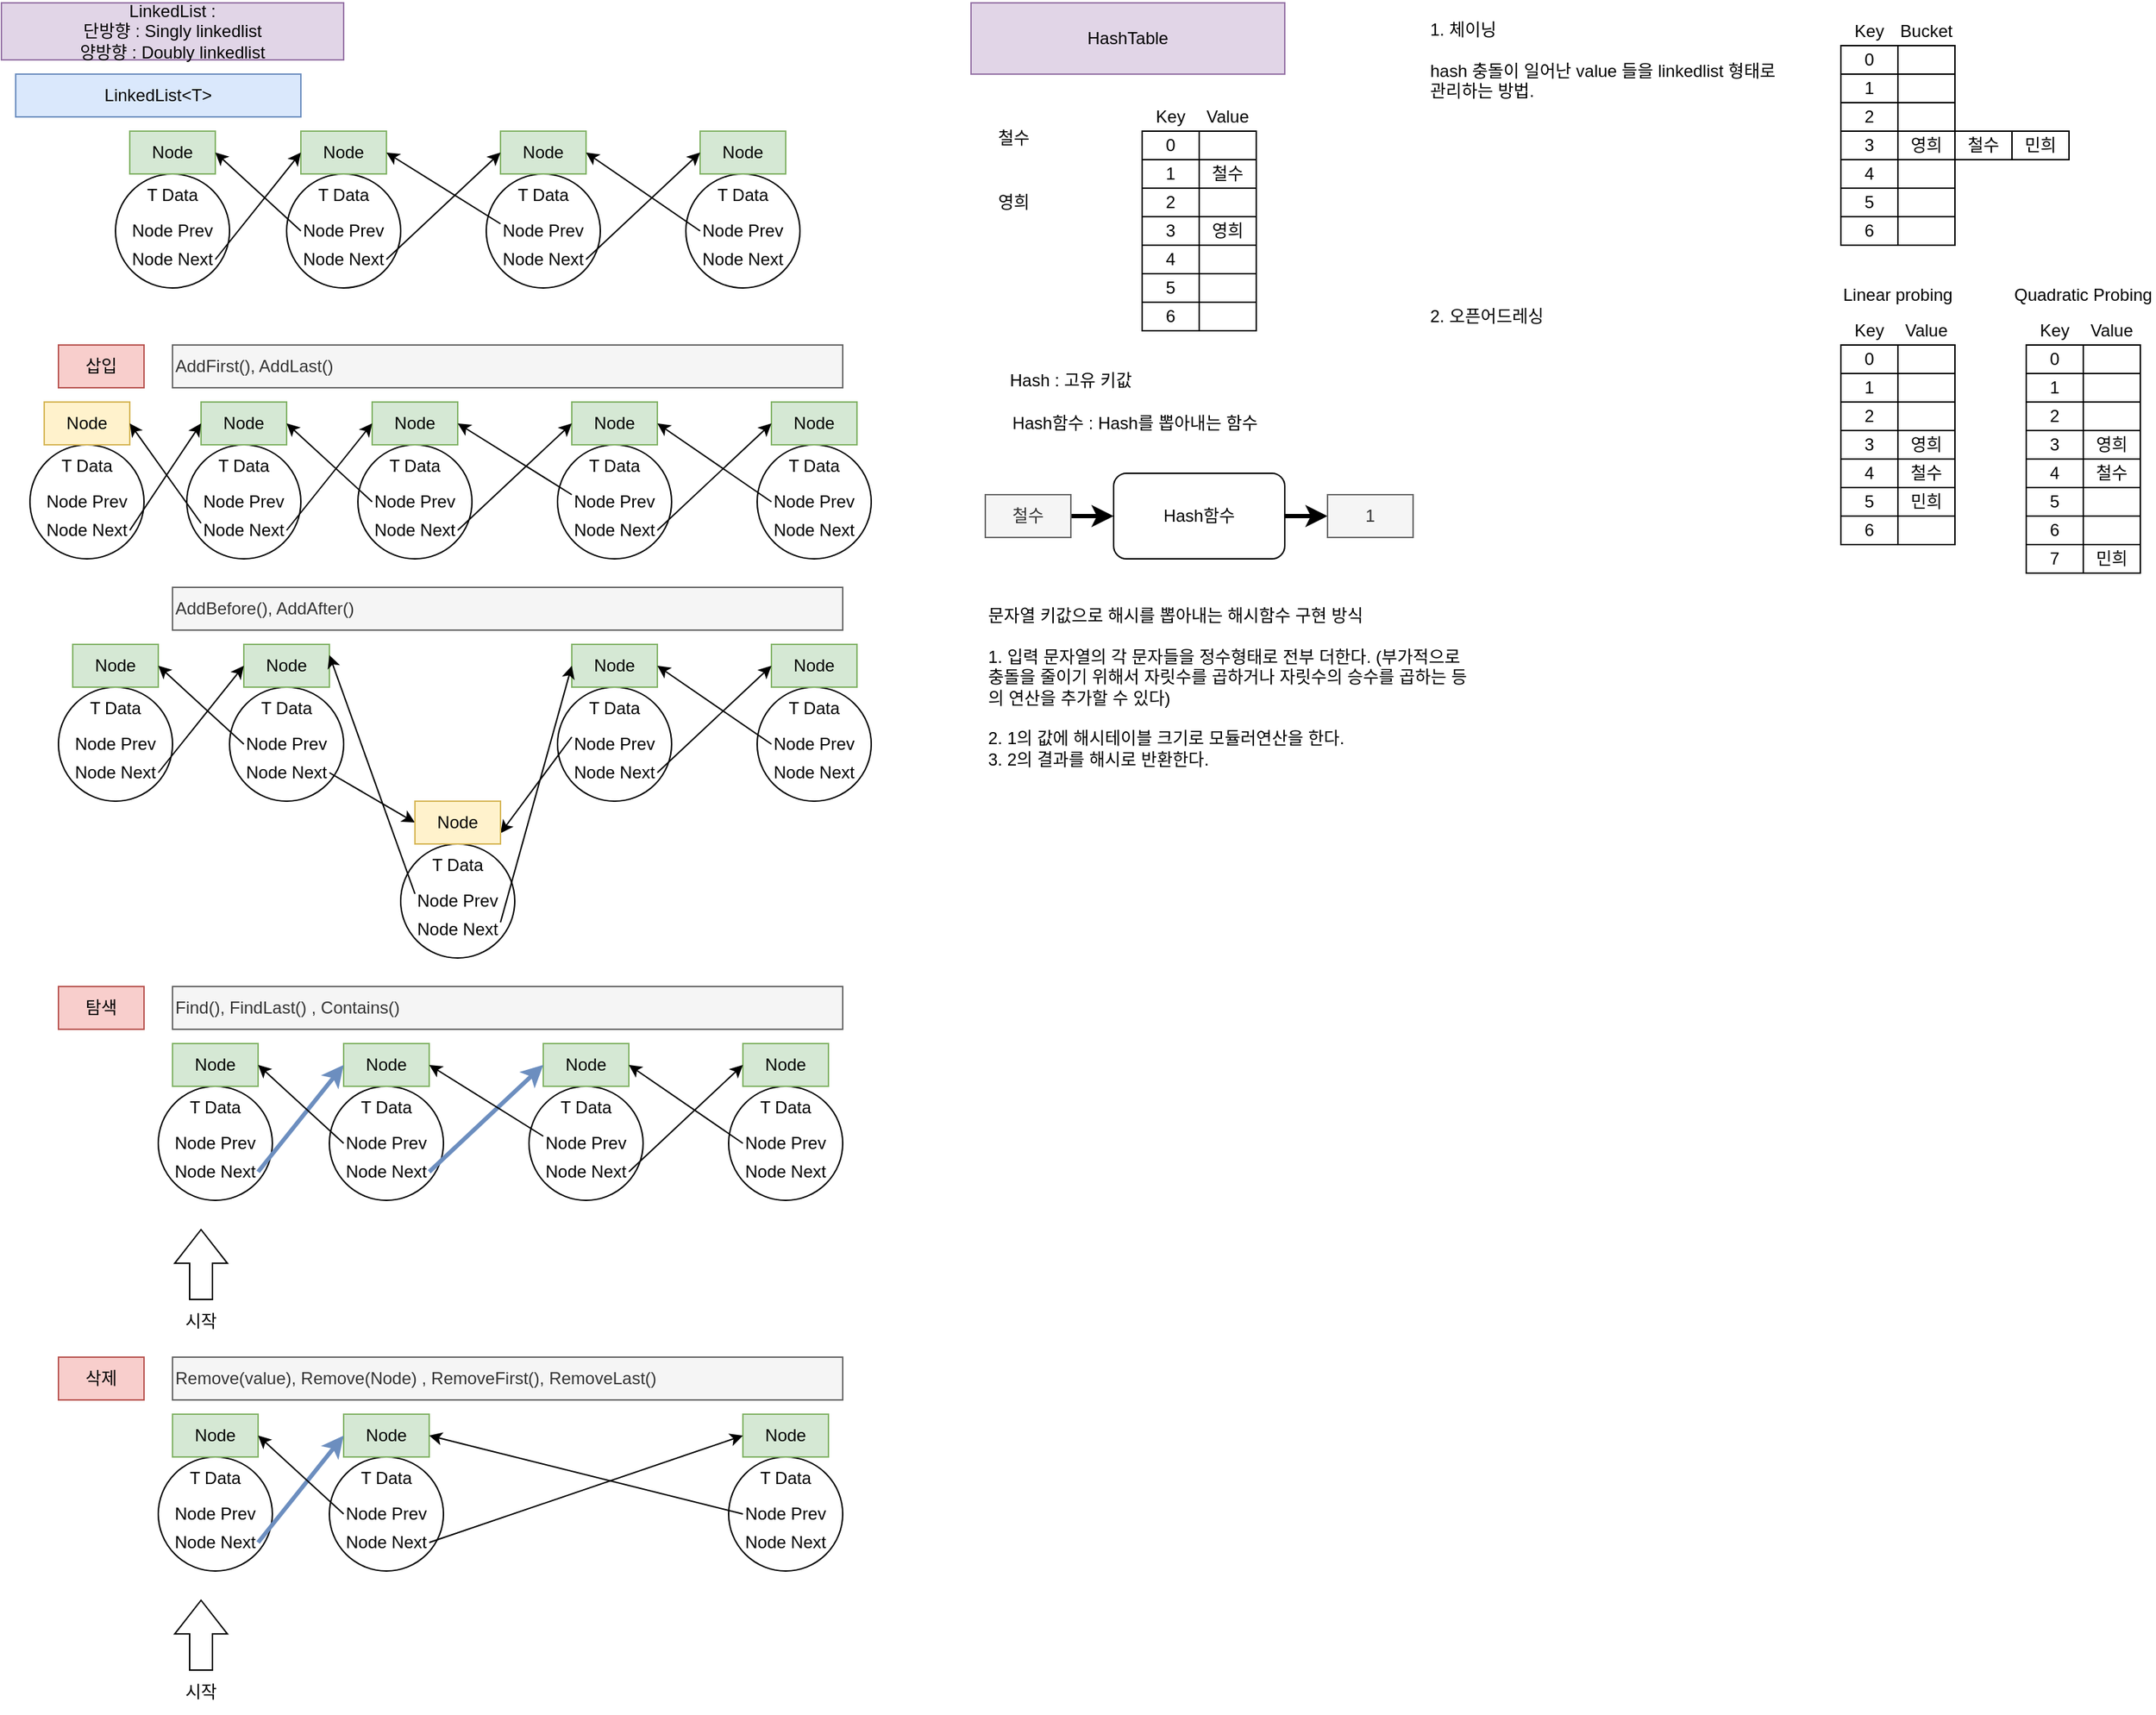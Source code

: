 <mxfile version="20.0.3" type="device"><diagram id="zntop-nQhvP3UYpH4ih_" name="Page-1"><mxGraphModel dx="539" dy="323" grid="1" gridSize="10" guides="1" tooltips="1" connect="1" arrows="1" fold="1" page="1" pageScale="1" pageWidth="827" pageHeight="1169" math="0" shadow="0"><root><mxCell id="0"/><mxCell id="1" parent="0"/><mxCell id="7mrWKgdWgR3zbAiogY-c-1" value="LinkedList&amp;lt;T&amp;gt;" style="text;html=1;strokeColor=#6c8ebf;fillColor=#dae8fc;align=center;verticalAlign=middle;whiteSpace=wrap;rounded=0;" vertex="1" parent="1"><mxGeometry x="10" y="60" width="200" height="30" as="geometry"/></mxCell><mxCell id="7mrWKgdWgR3zbAiogY-c-3" value="" style="ellipse;whiteSpace=wrap;html=1;aspect=fixed;" vertex="1" parent="1"><mxGeometry x="80" y="130" width="80" height="80" as="geometry"/></mxCell><mxCell id="7mrWKgdWgR3zbAiogY-c-4" value="Node" style="text;html=1;strokeColor=#82b366;fillColor=#d5e8d4;align=center;verticalAlign=middle;whiteSpace=wrap;rounded=0;" vertex="1" parent="1"><mxGeometry x="90" y="100" width="60" height="30" as="geometry"/></mxCell><mxCell id="7mrWKgdWgR3zbAiogY-c-5" value="T Data" style="text;html=1;strokeColor=none;fillColor=none;align=center;verticalAlign=middle;whiteSpace=wrap;rounded=0;" vertex="1" parent="1"><mxGeometry x="90" y="130" width="60" height="30" as="geometry"/></mxCell><mxCell id="7mrWKgdWgR3zbAiogY-c-6" value="Node Prev" style="text;html=1;strokeColor=none;fillColor=none;align=center;verticalAlign=middle;whiteSpace=wrap;rounded=0;" vertex="1" parent="1"><mxGeometry x="90" y="160" width="60" height="20" as="geometry"/></mxCell><mxCell id="7mrWKgdWgR3zbAiogY-c-8" value="Node Next" style="text;html=1;strokeColor=none;fillColor=none;align=center;verticalAlign=middle;whiteSpace=wrap;rounded=0;" vertex="1" parent="1"><mxGeometry x="90" y="180" width="60" height="20" as="geometry"/></mxCell><mxCell id="7mrWKgdWgR3zbAiogY-c-25" value="LinkedList :&lt;br&gt;단방향 : Singly linkedlist&lt;br&gt;양방향 : Doubly linkedlist" style="text;html=1;strokeColor=#9673a6;fillColor=#e1d5e7;align=center;verticalAlign=middle;whiteSpace=wrap;rounded=0;" vertex="1" parent="1"><mxGeometry y="10" width="240" height="40" as="geometry"/></mxCell><mxCell id="7mrWKgdWgR3zbAiogY-c-27" value="" style="ellipse;whiteSpace=wrap;html=1;aspect=fixed;" vertex="1" parent="1"><mxGeometry x="200" y="130" width="80" height="80" as="geometry"/></mxCell><mxCell id="7mrWKgdWgR3zbAiogY-c-28" value="Node" style="text;html=1;strokeColor=#82b366;fillColor=#d5e8d4;align=center;verticalAlign=middle;whiteSpace=wrap;rounded=0;" vertex="1" parent="1"><mxGeometry x="210" y="100" width="60" height="30" as="geometry"/></mxCell><mxCell id="7mrWKgdWgR3zbAiogY-c-29" value="T Data" style="text;html=1;strokeColor=none;fillColor=none;align=center;verticalAlign=middle;whiteSpace=wrap;rounded=0;" vertex="1" parent="1"><mxGeometry x="210" y="130" width="60" height="30" as="geometry"/></mxCell><mxCell id="7mrWKgdWgR3zbAiogY-c-30" value="Node Prev" style="text;html=1;strokeColor=none;fillColor=none;align=center;verticalAlign=middle;whiteSpace=wrap;rounded=0;" vertex="1" parent="1"><mxGeometry x="210" y="160" width="60" height="20" as="geometry"/></mxCell><mxCell id="7mrWKgdWgR3zbAiogY-c-31" value="Node Next" style="text;html=1;strokeColor=none;fillColor=none;align=center;verticalAlign=middle;whiteSpace=wrap;rounded=0;" vertex="1" parent="1"><mxGeometry x="210" y="180" width="60" height="20" as="geometry"/></mxCell><mxCell id="7mrWKgdWgR3zbAiogY-c-32" value="" style="ellipse;whiteSpace=wrap;html=1;aspect=fixed;" vertex="1" parent="1"><mxGeometry x="340" y="130" width="80" height="80" as="geometry"/></mxCell><mxCell id="7mrWKgdWgR3zbAiogY-c-33" value="Node" style="text;html=1;strokeColor=#82b366;fillColor=#d5e8d4;align=center;verticalAlign=middle;whiteSpace=wrap;rounded=0;" vertex="1" parent="1"><mxGeometry x="350" y="100" width="60" height="30" as="geometry"/></mxCell><mxCell id="7mrWKgdWgR3zbAiogY-c-34" value="T Data" style="text;html=1;strokeColor=none;fillColor=none;align=center;verticalAlign=middle;whiteSpace=wrap;rounded=0;" vertex="1" parent="1"><mxGeometry x="350" y="130" width="60" height="30" as="geometry"/></mxCell><mxCell id="7mrWKgdWgR3zbAiogY-c-35" value="Node Prev" style="text;html=1;strokeColor=none;fillColor=none;align=center;verticalAlign=middle;whiteSpace=wrap;rounded=0;" vertex="1" parent="1"><mxGeometry x="350" y="160" width="60" height="20" as="geometry"/></mxCell><mxCell id="7mrWKgdWgR3zbAiogY-c-36" value="Node Next" style="text;html=1;strokeColor=none;fillColor=none;align=center;verticalAlign=middle;whiteSpace=wrap;rounded=0;" vertex="1" parent="1"><mxGeometry x="350" y="180" width="60" height="20" as="geometry"/></mxCell><mxCell id="7mrWKgdWgR3zbAiogY-c-37" value="" style="ellipse;whiteSpace=wrap;html=1;aspect=fixed;" vertex="1" parent="1"><mxGeometry x="480" y="130" width="80" height="80" as="geometry"/></mxCell><mxCell id="7mrWKgdWgR3zbAiogY-c-38" value="Node" style="text;html=1;strokeColor=#82b366;fillColor=#d5e8d4;align=center;verticalAlign=middle;whiteSpace=wrap;rounded=0;" vertex="1" parent="1"><mxGeometry x="490" y="100" width="60" height="30" as="geometry"/></mxCell><mxCell id="7mrWKgdWgR3zbAiogY-c-39" value="T Data" style="text;html=1;strokeColor=none;fillColor=none;align=center;verticalAlign=middle;whiteSpace=wrap;rounded=0;" vertex="1" parent="1"><mxGeometry x="490" y="130" width="60" height="30" as="geometry"/></mxCell><mxCell id="7mrWKgdWgR3zbAiogY-c-40" value="Node Prev" style="text;html=1;strokeColor=none;fillColor=none;align=center;verticalAlign=middle;whiteSpace=wrap;rounded=0;" vertex="1" parent="1"><mxGeometry x="490" y="160" width="60" height="20" as="geometry"/></mxCell><mxCell id="7mrWKgdWgR3zbAiogY-c-41" value="Node Next" style="text;html=1;strokeColor=none;fillColor=none;align=center;verticalAlign=middle;whiteSpace=wrap;rounded=0;" vertex="1" parent="1"><mxGeometry x="490" y="180" width="60" height="20" as="geometry"/></mxCell><mxCell id="7mrWKgdWgR3zbAiogY-c-42" value="" style="endArrow=classic;html=1;rounded=0;entryX=0;entryY=0.5;entryDx=0;entryDy=0;exitX=1;exitY=0.5;exitDx=0;exitDy=0;" edge="1" parent="1" source="7mrWKgdWgR3zbAiogY-c-8" target="7mrWKgdWgR3zbAiogY-c-28"><mxGeometry width="50" height="50" relative="1" as="geometry"><mxPoint x="310" y="250" as="sourcePoint"/><mxPoint x="360" y="200" as="targetPoint"/></mxGeometry></mxCell><mxCell id="7mrWKgdWgR3zbAiogY-c-43" value="" style="endArrow=classic;html=1;rounded=0;entryX=0;entryY=0.5;entryDx=0;entryDy=0;exitX=1;exitY=0.5;exitDx=0;exitDy=0;" edge="1" parent="1" source="7mrWKgdWgR3zbAiogY-c-31" target="7mrWKgdWgR3zbAiogY-c-33"><mxGeometry width="50" height="50" relative="1" as="geometry"><mxPoint x="160" y="200" as="sourcePoint"/><mxPoint x="220" y="125" as="targetPoint"/></mxGeometry></mxCell><mxCell id="7mrWKgdWgR3zbAiogY-c-44" value="" style="endArrow=classic;html=1;rounded=0;entryX=0;entryY=0.5;entryDx=0;entryDy=0;exitX=1;exitY=0.5;exitDx=0;exitDy=0;" edge="1" parent="1" source="7mrWKgdWgR3zbAiogY-c-36" target="7mrWKgdWgR3zbAiogY-c-38"><mxGeometry width="50" height="50" relative="1" as="geometry"><mxPoint x="280" y="200" as="sourcePoint"/><mxPoint x="360" y="125" as="targetPoint"/></mxGeometry></mxCell><mxCell id="7mrWKgdWgR3zbAiogY-c-45" value="" style="endArrow=classic;html=1;rounded=0;entryX=1;entryY=0.5;entryDx=0;entryDy=0;exitX=0;exitY=0.5;exitDx=0;exitDy=0;" edge="1" parent="1" source="7mrWKgdWgR3zbAiogY-c-40" target="7mrWKgdWgR3zbAiogY-c-33"><mxGeometry width="50" height="50" relative="1" as="geometry"><mxPoint x="420" y="200" as="sourcePoint"/><mxPoint x="500" y="125" as="targetPoint"/></mxGeometry></mxCell><mxCell id="7mrWKgdWgR3zbAiogY-c-46" value="" style="endArrow=classic;html=1;rounded=0;entryX=1;entryY=0.5;entryDx=0;entryDy=0;exitX=0;exitY=0.25;exitDx=0;exitDy=0;" edge="1" parent="1" source="7mrWKgdWgR3zbAiogY-c-35" target="7mrWKgdWgR3zbAiogY-c-28"><mxGeometry width="50" height="50" relative="1" as="geometry"><mxPoint x="500" y="180" as="sourcePoint"/><mxPoint x="420" y="125" as="targetPoint"/></mxGeometry></mxCell><mxCell id="7mrWKgdWgR3zbAiogY-c-47" value="" style="endArrow=classic;html=1;rounded=0;entryX=1;entryY=0.5;entryDx=0;entryDy=0;exitX=0;exitY=0.5;exitDx=0;exitDy=0;" edge="1" parent="1" source="7mrWKgdWgR3zbAiogY-c-30" target="7mrWKgdWgR3zbAiogY-c-4"><mxGeometry width="50" height="50" relative="1" as="geometry"><mxPoint x="360" y="175" as="sourcePoint"/><mxPoint x="280" y="125" as="targetPoint"/></mxGeometry></mxCell><mxCell id="7mrWKgdWgR3zbAiogY-c-64" value="" style="ellipse;whiteSpace=wrap;html=1;aspect=fixed;" vertex="1" parent="1"><mxGeometry x="130" y="320" width="80" height="80" as="geometry"/></mxCell><mxCell id="7mrWKgdWgR3zbAiogY-c-65" value="Node" style="text;html=1;strokeColor=#82b366;fillColor=#d5e8d4;align=center;verticalAlign=middle;whiteSpace=wrap;rounded=0;" vertex="1" parent="1"><mxGeometry x="140" y="290" width="60" height="30" as="geometry"/></mxCell><mxCell id="7mrWKgdWgR3zbAiogY-c-66" value="T Data" style="text;html=1;strokeColor=none;fillColor=none;align=center;verticalAlign=middle;whiteSpace=wrap;rounded=0;" vertex="1" parent="1"><mxGeometry x="140" y="320" width="60" height="30" as="geometry"/></mxCell><mxCell id="7mrWKgdWgR3zbAiogY-c-67" value="Node Prev" style="text;html=1;strokeColor=none;fillColor=none;align=center;verticalAlign=middle;whiteSpace=wrap;rounded=0;" vertex="1" parent="1"><mxGeometry x="140" y="350" width="60" height="20" as="geometry"/></mxCell><mxCell id="7mrWKgdWgR3zbAiogY-c-68" value="Node Next" style="text;html=1;strokeColor=none;fillColor=none;align=center;verticalAlign=middle;whiteSpace=wrap;rounded=0;" vertex="1" parent="1"><mxGeometry x="140" y="370" width="60" height="20" as="geometry"/></mxCell><mxCell id="7mrWKgdWgR3zbAiogY-c-69" value="" style="ellipse;whiteSpace=wrap;html=1;aspect=fixed;" vertex="1" parent="1"><mxGeometry x="250" y="320" width="80" height="80" as="geometry"/></mxCell><mxCell id="7mrWKgdWgR3zbAiogY-c-70" value="Node" style="text;html=1;strokeColor=#82b366;fillColor=#d5e8d4;align=center;verticalAlign=middle;whiteSpace=wrap;rounded=0;" vertex="1" parent="1"><mxGeometry x="260" y="290" width="60" height="30" as="geometry"/></mxCell><mxCell id="7mrWKgdWgR3zbAiogY-c-71" value="T Data" style="text;html=1;strokeColor=none;fillColor=none;align=center;verticalAlign=middle;whiteSpace=wrap;rounded=0;" vertex="1" parent="1"><mxGeometry x="260" y="320" width="60" height="30" as="geometry"/></mxCell><mxCell id="7mrWKgdWgR3zbAiogY-c-72" value="Node Prev" style="text;html=1;strokeColor=none;fillColor=none;align=center;verticalAlign=middle;whiteSpace=wrap;rounded=0;" vertex="1" parent="1"><mxGeometry x="260" y="350" width="60" height="20" as="geometry"/></mxCell><mxCell id="7mrWKgdWgR3zbAiogY-c-73" value="Node Next" style="text;html=1;strokeColor=none;fillColor=none;align=center;verticalAlign=middle;whiteSpace=wrap;rounded=0;" vertex="1" parent="1"><mxGeometry x="260" y="370" width="60" height="20" as="geometry"/></mxCell><mxCell id="7mrWKgdWgR3zbAiogY-c-74" value="" style="ellipse;whiteSpace=wrap;html=1;aspect=fixed;" vertex="1" parent="1"><mxGeometry x="390" y="320" width="80" height="80" as="geometry"/></mxCell><mxCell id="7mrWKgdWgR3zbAiogY-c-75" value="Node" style="text;html=1;strokeColor=#82b366;fillColor=#d5e8d4;align=center;verticalAlign=middle;whiteSpace=wrap;rounded=0;" vertex="1" parent="1"><mxGeometry x="400" y="290" width="60" height="30" as="geometry"/></mxCell><mxCell id="7mrWKgdWgR3zbAiogY-c-76" value="T Data" style="text;html=1;strokeColor=none;fillColor=none;align=center;verticalAlign=middle;whiteSpace=wrap;rounded=0;" vertex="1" parent="1"><mxGeometry x="400" y="320" width="60" height="30" as="geometry"/></mxCell><mxCell id="7mrWKgdWgR3zbAiogY-c-77" value="Node Prev" style="text;html=1;strokeColor=none;fillColor=none;align=center;verticalAlign=middle;whiteSpace=wrap;rounded=0;" vertex="1" parent="1"><mxGeometry x="400" y="350" width="60" height="20" as="geometry"/></mxCell><mxCell id="7mrWKgdWgR3zbAiogY-c-78" value="Node Next" style="text;html=1;strokeColor=none;fillColor=none;align=center;verticalAlign=middle;whiteSpace=wrap;rounded=0;" vertex="1" parent="1"><mxGeometry x="400" y="370" width="60" height="20" as="geometry"/></mxCell><mxCell id="7mrWKgdWgR3zbAiogY-c-79" value="" style="ellipse;whiteSpace=wrap;html=1;aspect=fixed;" vertex="1" parent="1"><mxGeometry x="530" y="320" width="80" height="80" as="geometry"/></mxCell><mxCell id="7mrWKgdWgR3zbAiogY-c-80" value="Node" style="text;html=1;strokeColor=#82b366;fillColor=#d5e8d4;align=center;verticalAlign=middle;whiteSpace=wrap;rounded=0;" vertex="1" parent="1"><mxGeometry x="540" y="290" width="60" height="30" as="geometry"/></mxCell><mxCell id="7mrWKgdWgR3zbAiogY-c-81" value="T Data" style="text;html=1;strokeColor=none;fillColor=none;align=center;verticalAlign=middle;whiteSpace=wrap;rounded=0;" vertex="1" parent="1"><mxGeometry x="540" y="320" width="60" height="30" as="geometry"/></mxCell><mxCell id="7mrWKgdWgR3zbAiogY-c-82" value="Node Prev" style="text;html=1;strokeColor=none;fillColor=none;align=center;verticalAlign=middle;whiteSpace=wrap;rounded=0;" vertex="1" parent="1"><mxGeometry x="540" y="350" width="60" height="20" as="geometry"/></mxCell><mxCell id="7mrWKgdWgR3zbAiogY-c-83" value="Node Next" style="text;html=1;strokeColor=none;fillColor=none;align=center;verticalAlign=middle;whiteSpace=wrap;rounded=0;" vertex="1" parent="1"><mxGeometry x="540" y="370" width="60" height="20" as="geometry"/></mxCell><mxCell id="7mrWKgdWgR3zbAiogY-c-84" value="" style="endArrow=classic;html=1;rounded=0;entryX=0;entryY=0.5;entryDx=0;entryDy=0;exitX=1;exitY=0.5;exitDx=0;exitDy=0;" edge="1" source="7mrWKgdWgR3zbAiogY-c-68" target="7mrWKgdWgR3zbAiogY-c-70" parent="1"><mxGeometry width="50" height="50" relative="1" as="geometry"><mxPoint x="360" y="440" as="sourcePoint"/><mxPoint x="410" y="390" as="targetPoint"/></mxGeometry></mxCell><mxCell id="7mrWKgdWgR3zbAiogY-c-85" value="" style="endArrow=classic;html=1;rounded=0;entryX=0;entryY=0.5;entryDx=0;entryDy=0;exitX=1;exitY=0.5;exitDx=0;exitDy=0;" edge="1" source="7mrWKgdWgR3zbAiogY-c-73" target="7mrWKgdWgR3zbAiogY-c-75" parent="1"><mxGeometry width="50" height="50" relative="1" as="geometry"><mxPoint x="210" y="390" as="sourcePoint"/><mxPoint x="270" y="315" as="targetPoint"/></mxGeometry></mxCell><mxCell id="7mrWKgdWgR3zbAiogY-c-86" value="" style="endArrow=classic;html=1;rounded=0;entryX=0;entryY=0.5;entryDx=0;entryDy=0;exitX=1;exitY=0.5;exitDx=0;exitDy=0;" edge="1" source="7mrWKgdWgR3zbAiogY-c-78" target="7mrWKgdWgR3zbAiogY-c-80" parent="1"><mxGeometry width="50" height="50" relative="1" as="geometry"><mxPoint x="330" y="390" as="sourcePoint"/><mxPoint x="410" y="315" as="targetPoint"/></mxGeometry></mxCell><mxCell id="7mrWKgdWgR3zbAiogY-c-87" value="" style="endArrow=classic;html=1;rounded=0;entryX=1;entryY=0.5;entryDx=0;entryDy=0;exitX=0;exitY=0.5;exitDx=0;exitDy=0;" edge="1" source="7mrWKgdWgR3zbAiogY-c-82" target="7mrWKgdWgR3zbAiogY-c-75" parent="1"><mxGeometry width="50" height="50" relative="1" as="geometry"><mxPoint x="470" y="390" as="sourcePoint"/><mxPoint x="550" y="315" as="targetPoint"/></mxGeometry></mxCell><mxCell id="7mrWKgdWgR3zbAiogY-c-88" value="" style="endArrow=classic;html=1;rounded=0;entryX=1;entryY=0.5;entryDx=0;entryDy=0;exitX=0;exitY=0.25;exitDx=0;exitDy=0;" edge="1" source="7mrWKgdWgR3zbAiogY-c-77" target="7mrWKgdWgR3zbAiogY-c-70" parent="1"><mxGeometry width="50" height="50" relative="1" as="geometry"><mxPoint x="550" y="370" as="sourcePoint"/><mxPoint x="470" y="315" as="targetPoint"/></mxGeometry></mxCell><mxCell id="7mrWKgdWgR3zbAiogY-c-89" value="" style="endArrow=classic;html=1;rounded=0;entryX=1;entryY=0.5;entryDx=0;entryDy=0;exitX=0;exitY=0.5;exitDx=0;exitDy=0;" edge="1" source="7mrWKgdWgR3zbAiogY-c-72" target="7mrWKgdWgR3zbAiogY-c-65" parent="1"><mxGeometry width="50" height="50" relative="1" as="geometry"><mxPoint x="410" y="365" as="sourcePoint"/><mxPoint x="330" y="315" as="targetPoint"/></mxGeometry></mxCell><mxCell id="7mrWKgdWgR3zbAiogY-c-90" value="" style="ellipse;whiteSpace=wrap;html=1;aspect=fixed;" vertex="1" parent="1"><mxGeometry x="20" y="320" width="80" height="80" as="geometry"/></mxCell><mxCell id="7mrWKgdWgR3zbAiogY-c-91" value="Node" style="text;html=1;strokeColor=#d6b656;fillColor=#fff2cc;align=center;verticalAlign=middle;whiteSpace=wrap;rounded=0;" vertex="1" parent="1"><mxGeometry x="30" y="290" width="60" height="30" as="geometry"/></mxCell><mxCell id="7mrWKgdWgR3zbAiogY-c-92" value="T Data" style="text;html=1;strokeColor=none;fillColor=none;align=center;verticalAlign=middle;whiteSpace=wrap;rounded=0;" vertex="1" parent="1"><mxGeometry x="30" y="320" width="60" height="30" as="geometry"/></mxCell><mxCell id="7mrWKgdWgR3zbAiogY-c-93" value="Node Prev" style="text;html=1;strokeColor=none;fillColor=none;align=center;verticalAlign=middle;whiteSpace=wrap;rounded=0;" vertex="1" parent="1"><mxGeometry x="30" y="350" width="60" height="20" as="geometry"/></mxCell><mxCell id="7mrWKgdWgR3zbAiogY-c-94" value="Node Next" style="text;html=1;strokeColor=none;fillColor=none;align=center;verticalAlign=middle;whiteSpace=wrap;rounded=0;" vertex="1" parent="1"><mxGeometry x="30" y="370" width="60" height="20" as="geometry"/></mxCell><mxCell id="7mrWKgdWgR3zbAiogY-c-99" value="" style="endArrow=classic;html=1;rounded=0;entryX=0;entryY=0.5;entryDx=0;entryDy=0;exitX=1;exitY=0.5;exitDx=0;exitDy=0;" edge="1" parent="1" source="7mrWKgdWgR3zbAiogY-c-94" target="7mrWKgdWgR3zbAiogY-c-65"><mxGeometry width="50" height="50" relative="1" as="geometry"><mxPoint x="210" y="390" as="sourcePoint"/><mxPoint x="270" y="315" as="targetPoint"/></mxGeometry></mxCell><mxCell id="7mrWKgdWgR3zbAiogY-c-100" value="" style="endArrow=classic;html=1;rounded=0;entryX=1;entryY=0.5;entryDx=0;entryDy=0;exitX=0;exitY=0.25;exitDx=0;exitDy=0;" edge="1" parent="1" source="7mrWKgdWgR3zbAiogY-c-68" target="7mrWKgdWgR3zbAiogY-c-91"><mxGeometry width="50" height="50" relative="1" as="geometry"><mxPoint x="100" y="390" as="sourcePoint"/><mxPoint x="150" y="315" as="targetPoint"/></mxGeometry></mxCell><mxCell id="7mrWKgdWgR3zbAiogY-c-102" value="AddFirst(), AddLast()" style="text;html=1;strokeColor=#666666;fillColor=#f5f5f5;align=left;verticalAlign=middle;whiteSpace=wrap;rounded=0;fontColor=#333333;" vertex="1" parent="1"><mxGeometry x="120" y="250" width="470" height="30" as="geometry"/></mxCell><mxCell id="7mrWKgdWgR3zbAiogY-c-103" value="삽입" style="text;html=1;strokeColor=#b85450;fillColor=#f8cecc;align=center;verticalAlign=middle;whiteSpace=wrap;rounded=0;" vertex="1" parent="1"><mxGeometry x="40" y="250" width="60" height="30" as="geometry"/></mxCell><mxCell id="7mrWKgdWgR3zbAiogY-c-104" value="" style="ellipse;whiteSpace=wrap;html=1;aspect=fixed;" vertex="1" parent="1"><mxGeometry x="40" y="490" width="80" height="80" as="geometry"/></mxCell><mxCell id="7mrWKgdWgR3zbAiogY-c-105" value="Node" style="text;html=1;strokeColor=#82b366;fillColor=#d5e8d4;align=center;verticalAlign=middle;whiteSpace=wrap;rounded=0;" vertex="1" parent="1"><mxGeometry x="50" y="460" width="60" height="30" as="geometry"/></mxCell><mxCell id="7mrWKgdWgR3zbAiogY-c-106" value="T Data" style="text;html=1;strokeColor=none;fillColor=none;align=center;verticalAlign=middle;whiteSpace=wrap;rounded=0;" vertex="1" parent="1"><mxGeometry x="50" y="490" width="60" height="30" as="geometry"/></mxCell><mxCell id="7mrWKgdWgR3zbAiogY-c-107" value="Node Prev" style="text;html=1;strokeColor=none;fillColor=none;align=center;verticalAlign=middle;whiteSpace=wrap;rounded=0;" vertex="1" parent="1"><mxGeometry x="50" y="520" width="60" height="20" as="geometry"/></mxCell><mxCell id="7mrWKgdWgR3zbAiogY-c-108" value="Node Next" style="text;html=1;strokeColor=none;fillColor=none;align=center;verticalAlign=middle;whiteSpace=wrap;rounded=0;" vertex="1" parent="1"><mxGeometry x="50" y="540" width="60" height="20" as="geometry"/></mxCell><mxCell id="7mrWKgdWgR3zbAiogY-c-109" value="" style="ellipse;whiteSpace=wrap;html=1;aspect=fixed;" vertex="1" parent="1"><mxGeometry x="160" y="490" width="80" height="80" as="geometry"/></mxCell><mxCell id="7mrWKgdWgR3zbAiogY-c-110" value="Node" style="text;html=1;strokeColor=#82b366;fillColor=#d5e8d4;align=center;verticalAlign=middle;whiteSpace=wrap;rounded=0;" vertex="1" parent="1"><mxGeometry x="170" y="460" width="60" height="30" as="geometry"/></mxCell><mxCell id="7mrWKgdWgR3zbAiogY-c-111" value="T Data" style="text;html=1;strokeColor=none;fillColor=none;align=center;verticalAlign=middle;whiteSpace=wrap;rounded=0;" vertex="1" parent="1"><mxGeometry x="170" y="490" width="60" height="30" as="geometry"/></mxCell><mxCell id="7mrWKgdWgR3zbAiogY-c-112" value="Node Prev" style="text;html=1;strokeColor=none;fillColor=none;align=center;verticalAlign=middle;whiteSpace=wrap;rounded=0;" vertex="1" parent="1"><mxGeometry x="170" y="520" width="60" height="20" as="geometry"/></mxCell><mxCell id="7mrWKgdWgR3zbAiogY-c-113" value="Node Next" style="text;html=1;strokeColor=none;fillColor=none;align=center;verticalAlign=middle;whiteSpace=wrap;rounded=0;" vertex="1" parent="1"><mxGeometry x="170" y="540" width="60" height="20" as="geometry"/></mxCell><mxCell id="7mrWKgdWgR3zbAiogY-c-114" value="" style="ellipse;whiteSpace=wrap;html=1;aspect=fixed;" vertex="1" parent="1"><mxGeometry x="390" y="490" width="80" height="80" as="geometry"/></mxCell><mxCell id="7mrWKgdWgR3zbAiogY-c-115" value="Node" style="text;html=1;strokeColor=#82b366;fillColor=#d5e8d4;align=center;verticalAlign=middle;whiteSpace=wrap;rounded=0;" vertex="1" parent="1"><mxGeometry x="400" y="460" width="60" height="30" as="geometry"/></mxCell><mxCell id="7mrWKgdWgR3zbAiogY-c-116" value="T Data" style="text;html=1;strokeColor=none;fillColor=none;align=center;verticalAlign=middle;whiteSpace=wrap;rounded=0;" vertex="1" parent="1"><mxGeometry x="400" y="490" width="60" height="30" as="geometry"/></mxCell><mxCell id="7mrWKgdWgR3zbAiogY-c-117" value="Node Prev" style="text;html=1;strokeColor=none;fillColor=none;align=center;verticalAlign=middle;whiteSpace=wrap;rounded=0;" vertex="1" parent="1"><mxGeometry x="400" y="520" width="60" height="20" as="geometry"/></mxCell><mxCell id="7mrWKgdWgR3zbAiogY-c-118" value="Node Next" style="text;html=1;strokeColor=none;fillColor=none;align=center;verticalAlign=middle;whiteSpace=wrap;rounded=0;" vertex="1" parent="1"><mxGeometry x="400" y="540" width="60" height="20" as="geometry"/></mxCell><mxCell id="7mrWKgdWgR3zbAiogY-c-119" value="" style="ellipse;whiteSpace=wrap;html=1;aspect=fixed;" vertex="1" parent="1"><mxGeometry x="530" y="490" width="80" height="80" as="geometry"/></mxCell><mxCell id="7mrWKgdWgR3zbAiogY-c-120" value="Node" style="text;html=1;strokeColor=#82b366;fillColor=#d5e8d4;align=center;verticalAlign=middle;whiteSpace=wrap;rounded=0;" vertex="1" parent="1"><mxGeometry x="540" y="460" width="60" height="30" as="geometry"/></mxCell><mxCell id="7mrWKgdWgR3zbAiogY-c-121" value="T Data" style="text;html=1;strokeColor=none;fillColor=none;align=center;verticalAlign=middle;whiteSpace=wrap;rounded=0;" vertex="1" parent="1"><mxGeometry x="540" y="490" width="60" height="30" as="geometry"/></mxCell><mxCell id="7mrWKgdWgR3zbAiogY-c-122" value="Node Prev" style="text;html=1;strokeColor=none;fillColor=none;align=center;verticalAlign=middle;whiteSpace=wrap;rounded=0;" vertex="1" parent="1"><mxGeometry x="540" y="520" width="60" height="20" as="geometry"/></mxCell><mxCell id="7mrWKgdWgR3zbAiogY-c-123" value="Node Next" style="text;html=1;strokeColor=none;fillColor=none;align=center;verticalAlign=middle;whiteSpace=wrap;rounded=0;" vertex="1" parent="1"><mxGeometry x="540" y="540" width="60" height="20" as="geometry"/></mxCell><mxCell id="7mrWKgdWgR3zbAiogY-c-124" value="" style="endArrow=classic;html=1;rounded=0;entryX=0;entryY=0.5;entryDx=0;entryDy=0;exitX=1;exitY=0.5;exitDx=0;exitDy=0;" edge="1" source="7mrWKgdWgR3zbAiogY-c-108" target="7mrWKgdWgR3zbAiogY-c-110" parent="1"><mxGeometry width="50" height="50" relative="1" as="geometry"><mxPoint x="270" y="610" as="sourcePoint"/><mxPoint x="320" y="560" as="targetPoint"/></mxGeometry></mxCell><mxCell id="7mrWKgdWgR3zbAiogY-c-125" value="" style="endArrow=classic;html=1;rounded=0;entryX=0;entryY=0.5;entryDx=0;entryDy=0;exitX=1;exitY=0.5;exitDx=0;exitDy=0;" edge="1" source="7mrWKgdWgR3zbAiogY-c-113" target="7mrWKgdWgR3zbAiogY-c-131" parent="1"><mxGeometry width="50" height="50" relative="1" as="geometry"><mxPoint x="210" y="560" as="sourcePoint"/><mxPoint x="270" y="485" as="targetPoint"/></mxGeometry></mxCell><mxCell id="7mrWKgdWgR3zbAiogY-c-126" value="" style="endArrow=classic;html=1;rounded=0;entryX=0;entryY=0.5;entryDx=0;entryDy=0;exitX=1;exitY=0.5;exitDx=0;exitDy=0;" edge="1" source="7mrWKgdWgR3zbAiogY-c-118" target="7mrWKgdWgR3zbAiogY-c-120" parent="1"><mxGeometry width="50" height="50" relative="1" as="geometry"><mxPoint x="330" y="560" as="sourcePoint"/><mxPoint x="410" y="485" as="targetPoint"/></mxGeometry></mxCell><mxCell id="7mrWKgdWgR3zbAiogY-c-127" value="" style="endArrow=classic;html=1;rounded=0;entryX=1;entryY=0.5;entryDx=0;entryDy=0;exitX=0;exitY=0.5;exitDx=0;exitDy=0;" edge="1" source="7mrWKgdWgR3zbAiogY-c-122" target="7mrWKgdWgR3zbAiogY-c-115" parent="1"><mxGeometry width="50" height="50" relative="1" as="geometry"><mxPoint x="470" y="560" as="sourcePoint"/><mxPoint x="550" y="485" as="targetPoint"/></mxGeometry></mxCell><mxCell id="7mrWKgdWgR3zbAiogY-c-128" value="" style="endArrow=classic;html=1;rounded=0;entryX=1;entryY=0.75;entryDx=0;entryDy=0;exitX=0;exitY=0.25;exitDx=0;exitDy=0;" edge="1" source="7mrWKgdWgR3zbAiogY-c-117" target="7mrWKgdWgR3zbAiogY-c-131" parent="1"><mxGeometry width="50" height="50" relative="1" as="geometry"><mxPoint x="550" y="540" as="sourcePoint"/><mxPoint x="470" y="485" as="targetPoint"/></mxGeometry></mxCell><mxCell id="7mrWKgdWgR3zbAiogY-c-129" value="" style="endArrow=classic;html=1;rounded=0;entryX=1;entryY=0.5;entryDx=0;entryDy=0;exitX=0;exitY=0.5;exitDx=0;exitDy=0;" edge="1" source="7mrWKgdWgR3zbAiogY-c-112" target="7mrWKgdWgR3zbAiogY-c-105" parent="1"><mxGeometry width="50" height="50" relative="1" as="geometry"><mxPoint x="320" y="535" as="sourcePoint"/><mxPoint x="240" y="485" as="targetPoint"/></mxGeometry></mxCell><mxCell id="7mrWKgdWgR3zbAiogY-c-130" value="" style="ellipse;whiteSpace=wrap;html=1;aspect=fixed;" vertex="1" parent="1"><mxGeometry x="280" y="600" width="80" height="80" as="geometry"/></mxCell><mxCell id="7mrWKgdWgR3zbAiogY-c-131" value="Node" style="text;html=1;strokeColor=#d6b656;fillColor=#fff2cc;align=center;verticalAlign=middle;whiteSpace=wrap;rounded=0;" vertex="1" parent="1"><mxGeometry x="290" y="570" width="60" height="30" as="geometry"/></mxCell><mxCell id="7mrWKgdWgR3zbAiogY-c-132" value="T Data" style="text;html=1;strokeColor=none;fillColor=none;align=center;verticalAlign=middle;whiteSpace=wrap;rounded=0;" vertex="1" parent="1"><mxGeometry x="290" y="600" width="60" height="30" as="geometry"/></mxCell><mxCell id="7mrWKgdWgR3zbAiogY-c-133" value="Node Prev" style="text;html=1;strokeColor=none;fillColor=none;align=center;verticalAlign=middle;whiteSpace=wrap;rounded=0;" vertex="1" parent="1"><mxGeometry x="290" y="630" width="60" height="20" as="geometry"/></mxCell><mxCell id="7mrWKgdWgR3zbAiogY-c-134" value="Node Next" style="text;html=1;strokeColor=none;fillColor=none;align=center;verticalAlign=middle;whiteSpace=wrap;rounded=0;" vertex="1" parent="1"><mxGeometry x="290" y="650" width="60" height="20" as="geometry"/></mxCell><mxCell id="7mrWKgdWgR3zbAiogY-c-137" value="AddBefore(), AddAfter()" style="text;html=1;strokeColor=#666666;fillColor=#f5f5f5;align=left;verticalAlign=middle;whiteSpace=wrap;rounded=0;fontColor=#333333;" vertex="1" parent="1"><mxGeometry x="120" y="420" width="470" height="30" as="geometry"/></mxCell><mxCell id="7mrWKgdWgR3zbAiogY-c-138" value="" style="endArrow=classic;html=1;rounded=0;exitX=0;exitY=0.25;exitDx=0;exitDy=0;entryX=1;entryY=0.25;entryDx=0;entryDy=0;" edge="1" parent="1" source="7mrWKgdWgR3zbAiogY-c-133" target="7mrWKgdWgR3zbAiogY-c-110"><mxGeometry width="50" height="50" relative="1" as="geometry"><mxPoint x="290" y="580" as="sourcePoint"/><mxPoint x="340" y="530" as="targetPoint"/></mxGeometry></mxCell><mxCell id="7mrWKgdWgR3zbAiogY-c-139" value="" style="endArrow=classic;html=1;rounded=0;exitX=1;exitY=0.25;exitDx=0;exitDy=0;entryX=0;entryY=0.5;entryDx=0;entryDy=0;" edge="1" parent="1" source="7mrWKgdWgR3zbAiogY-c-134" target="7mrWKgdWgR3zbAiogY-c-115"><mxGeometry width="50" height="50" relative="1" as="geometry"><mxPoint x="290" y="580" as="sourcePoint"/><mxPoint x="340" y="530" as="targetPoint"/></mxGeometry></mxCell><mxCell id="7mrWKgdWgR3zbAiogY-c-140" value="Find(), FindLast() , Contains()" style="text;html=1;strokeColor=#666666;fillColor=#f5f5f5;align=left;verticalAlign=middle;whiteSpace=wrap;rounded=0;fontColor=#333333;" vertex="1" parent="1"><mxGeometry x="120" y="700" width="470" height="30" as="geometry"/></mxCell><mxCell id="7mrWKgdWgR3zbAiogY-c-141" value="탐색" style="text;html=1;strokeColor=#b85450;fillColor=#f8cecc;align=center;verticalAlign=middle;whiteSpace=wrap;rounded=0;" vertex="1" parent="1"><mxGeometry x="40" y="700" width="60" height="30" as="geometry"/></mxCell><mxCell id="7mrWKgdWgR3zbAiogY-c-142" value="" style="ellipse;whiteSpace=wrap;html=1;aspect=fixed;" vertex="1" parent="1"><mxGeometry x="110" y="770" width="80" height="80" as="geometry"/></mxCell><mxCell id="7mrWKgdWgR3zbAiogY-c-143" value="Node" style="text;html=1;strokeColor=#82b366;fillColor=#d5e8d4;align=center;verticalAlign=middle;whiteSpace=wrap;rounded=0;" vertex="1" parent="1"><mxGeometry x="120" y="740" width="60" height="30" as="geometry"/></mxCell><mxCell id="7mrWKgdWgR3zbAiogY-c-144" value="T Data" style="text;html=1;strokeColor=none;fillColor=none;align=center;verticalAlign=middle;whiteSpace=wrap;rounded=0;" vertex="1" parent="1"><mxGeometry x="120" y="770" width="60" height="30" as="geometry"/></mxCell><mxCell id="7mrWKgdWgR3zbAiogY-c-145" value="Node Prev" style="text;html=1;strokeColor=none;fillColor=none;align=center;verticalAlign=middle;whiteSpace=wrap;rounded=0;" vertex="1" parent="1"><mxGeometry x="120" y="800" width="60" height="20" as="geometry"/></mxCell><mxCell id="7mrWKgdWgR3zbAiogY-c-146" value="Node Next" style="text;html=1;strokeColor=none;fillColor=none;align=center;verticalAlign=middle;whiteSpace=wrap;rounded=0;" vertex="1" parent="1"><mxGeometry x="120" y="820" width="60" height="20" as="geometry"/></mxCell><mxCell id="7mrWKgdWgR3zbAiogY-c-147" value="" style="ellipse;whiteSpace=wrap;html=1;aspect=fixed;" vertex="1" parent="1"><mxGeometry x="230" y="770" width="80" height="80" as="geometry"/></mxCell><mxCell id="7mrWKgdWgR3zbAiogY-c-148" value="Node" style="text;html=1;strokeColor=#82b366;fillColor=#d5e8d4;align=center;verticalAlign=middle;whiteSpace=wrap;rounded=0;" vertex="1" parent="1"><mxGeometry x="240" y="740" width="60" height="30" as="geometry"/></mxCell><mxCell id="7mrWKgdWgR3zbAiogY-c-149" value="T Data" style="text;html=1;strokeColor=none;fillColor=none;align=center;verticalAlign=middle;whiteSpace=wrap;rounded=0;" vertex="1" parent="1"><mxGeometry x="240" y="770" width="60" height="30" as="geometry"/></mxCell><mxCell id="7mrWKgdWgR3zbAiogY-c-150" value="Node Prev" style="text;html=1;strokeColor=none;fillColor=none;align=center;verticalAlign=middle;whiteSpace=wrap;rounded=0;" vertex="1" parent="1"><mxGeometry x="240" y="800" width="60" height="20" as="geometry"/></mxCell><mxCell id="7mrWKgdWgR3zbAiogY-c-151" value="Node Next" style="text;html=1;strokeColor=none;fillColor=none;align=center;verticalAlign=middle;whiteSpace=wrap;rounded=0;" vertex="1" parent="1"><mxGeometry x="240" y="820" width="60" height="20" as="geometry"/></mxCell><mxCell id="7mrWKgdWgR3zbAiogY-c-152" value="" style="ellipse;whiteSpace=wrap;html=1;aspect=fixed;" vertex="1" parent="1"><mxGeometry x="370" y="770" width="80" height="80" as="geometry"/></mxCell><mxCell id="7mrWKgdWgR3zbAiogY-c-153" value="Node" style="text;html=1;strokeColor=#82b366;fillColor=#d5e8d4;align=center;verticalAlign=middle;whiteSpace=wrap;rounded=0;" vertex="1" parent="1"><mxGeometry x="380" y="740" width="60" height="30" as="geometry"/></mxCell><mxCell id="7mrWKgdWgR3zbAiogY-c-154" value="T Data" style="text;html=1;strokeColor=none;fillColor=none;align=center;verticalAlign=middle;whiteSpace=wrap;rounded=0;" vertex="1" parent="1"><mxGeometry x="380" y="770" width="60" height="30" as="geometry"/></mxCell><mxCell id="7mrWKgdWgR3zbAiogY-c-155" value="Node Prev" style="text;html=1;strokeColor=none;fillColor=none;align=center;verticalAlign=middle;whiteSpace=wrap;rounded=0;" vertex="1" parent="1"><mxGeometry x="380" y="800" width="60" height="20" as="geometry"/></mxCell><mxCell id="7mrWKgdWgR3zbAiogY-c-156" value="Node Next" style="text;html=1;strokeColor=none;fillColor=none;align=center;verticalAlign=middle;whiteSpace=wrap;rounded=0;" vertex="1" parent="1"><mxGeometry x="380" y="820" width="60" height="20" as="geometry"/></mxCell><mxCell id="7mrWKgdWgR3zbAiogY-c-157" value="" style="ellipse;whiteSpace=wrap;html=1;aspect=fixed;" vertex="1" parent="1"><mxGeometry x="510" y="770" width="80" height="80" as="geometry"/></mxCell><mxCell id="7mrWKgdWgR3zbAiogY-c-158" value="Node" style="text;html=1;strokeColor=#82b366;fillColor=#d5e8d4;align=center;verticalAlign=middle;whiteSpace=wrap;rounded=0;" vertex="1" parent="1"><mxGeometry x="520" y="740" width="60" height="30" as="geometry"/></mxCell><mxCell id="7mrWKgdWgR3zbAiogY-c-159" value="T Data" style="text;html=1;strokeColor=none;fillColor=none;align=center;verticalAlign=middle;whiteSpace=wrap;rounded=0;" vertex="1" parent="1"><mxGeometry x="520" y="770" width="60" height="30" as="geometry"/></mxCell><mxCell id="7mrWKgdWgR3zbAiogY-c-160" value="Node Prev" style="text;html=1;strokeColor=none;fillColor=none;align=center;verticalAlign=middle;whiteSpace=wrap;rounded=0;" vertex="1" parent="1"><mxGeometry x="520" y="800" width="60" height="20" as="geometry"/></mxCell><mxCell id="7mrWKgdWgR3zbAiogY-c-161" value="Node Next" style="text;html=1;strokeColor=none;fillColor=none;align=center;verticalAlign=middle;whiteSpace=wrap;rounded=0;" vertex="1" parent="1"><mxGeometry x="520" y="820" width="60" height="20" as="geometry"/></mxCell><mxCell id="7mrWKgdWgR3zbAiogY-c-162" value="" style="endArrow=classic;html=1;rounded=0;entryX=0;entryY=0.5;entryDx=0;entryDy=0;exitX=1;exitY=0.5;exitDx=0;exitDy=0;fillColor=#dae8fc;strokeColor=#6c8ebf;strokeWidth=3;" edge="1" source="7mrWKgdWgR3zbAiogY-c-146" target="7mrWKgdWgR3zbAiogY-c-148" parent="1"><mxGeometry width="50" height="50" relative="1" as="geometry"><mxPoint x="340" y="890" as="sourcePoint"/><mxPoint x="390" y="840" as="targetPoint"/></mxGeometry></mxCell><mxCell id="7mrWKgdWgR3zbAiogY-c-163" value="" style="endArrow=classic;html=1;rounded=0;entryX=0;entryY=0.5;entryDx=0;entryDy=0;exitX=1;exitY=0.5;exitDx=0;exitDy=0;fillColor=#dae8fc;strokeColor=#6c8ebf;strokeWidth=3;" edge="1" source="7mrWKgdWgR3zbAiogY-c-151" target="7mrWKgdWgR3zbAiogY-c-153" parent="1"><mxGeometry width="50" height="50" relative="1" as="geometry"><mxPoint x="190" y="840" as="sourcePoint"/><mxPoint x="250" y="765" as="targetPoint"/></mxGeometry></mxCell><mxCell id="7mrWKgdWgR3zbAiogY-c-164" value="" style="endArrow=classic;html=1;rounded=0;entryX=0;entryY=0.5;entryDx=0;entryDy=0;exitX=1;exitY=0.5;exitDx=0;exitDy=0;" edge="1" source="7mrWKgdWgR3zbAiogY-c-156" target="7mrWKgdWgR3zbAiogY-c-158" parent="1"><mxGeometry width="50" height="50" relative="1" as="geometry"><mxPoint x="310" y="840" as="sourcePoint"/><mxPoint x="390" y="765" as="targetPoint"/></mxGeometry></mxCell><mxCell id="7mrWKgdWgR3zbAiogY-c-165" value="" style="endArrow=classic;html=1;rounded=0;entryX=1;entryY=0.5;entryDx=0;entryDy=0;exitX=0;exitY=0.5;exitDx=0;exitDy=0;" edge="1" source="7mrWKgdWgR3zbAiogY-c-160" target="7mrWKgdWgR3zbAiogY-c-153" parent="1"><mxGeometry width="50" height="50" relative="1" as="geometry"><mxPoint x="450" y="840" as="sourcePoint"/><mxPoint x="530" y="765" as="targetPoint"/></mxGeometry></mxCell><mxCell id="7mrWKgdWgR3zbAiogY-c-166" value="" style="endArrow=classic;html=1;rounded=0;entryX=1;entryY=0.5;entryDx=0;entryDy=0;exitX=0;exitY=0.25;exitDx=0;exitDy=0;" edge="1" source="7mrWKgdWgR3zbAiogY-c-155" target="7mrWKgdWgR3zbAiogY-c-148" parent="1"><mxGeometry width="50" height="50" relative="1" as="geometry"><mxPoint x="530" y="820" as="sourcePoint"/><mxPoint x="450" y="765" as="targetPoint"/></mxGeometry></mxCell><mxCell id="7mrWKgdWgR3zbAiogY-c-167" value="" style="endArrow=classic;html=1;rounded=0;entryX=1;entryY=0.5;entryDx=0;entryDy=0;exitX=0;exitY=0.5;exitDx=0;exitDy=0;" edge="1" source="7mrWKgdWgR3zbAiogY-c-150" target="7mrWKgdWgR3zbAiogY-c-143" parent="1"><mxGeometry width="50" height="50" relative="1" as="geometry"><mxPoint x="390" y="815" as="sourcePoint"/><mxPoint x="310" y="765" as="targetPoint"/></mxGeometry></mxCell><mxCell id="7mrWKgdWgR3zbAiogY-c-168" value="" style="shape=flexArrow;endArrow=classic;html=1;rounded=0;width=16;endSize=7.56;" edge="1" parent="1"><mxGeometry width="50" height="50" relative="1" as="geometry"><mxPoint x="140" y="920" as="sourcePoint"/><mxPoint x="140" y="870" as="targetPoint"/></mxGeometry></mxCell><mxCell id="7mrWKgdWgR3zbAiogY-c-170" value="시작" style="text;html=1;strokeColor=none;fillColor=none;align=center;verticalAlign=middle;whiteSpace=wrap;rounded=0;" vertex="1" parent="1"><mxGeometry x="110" y="920" width="60" height="30" as="geometry"/></mxCell><mxCell id="7mrWKgdWgR3zbAiogY-c-171" value="Remove(value), Remove(Node) , RemoveFirst(), RemoveLast()" style="text;html=1;strokeColor=#666666;fillColor=#f5f5f5;align=left;verticalAlign=middle;whiteSpace=wrap;rounded=0;fontColor=#333333;" vertex="1" parent="1"><mxGeometry x="120" y="960" width="470" height="30" as="geometry"/></mxCell><mxCell id="7mrWKgdWgR3zbAiogY-c-172" value="삭제" style="text;html=1;strokeColor=#b85450;fillColor=#f8cecc;align=center;verticalAlign=middle;whiteSpace=wrap;rounded=0;" vertex="1" parent="1"><mxGeometry x="40" y="960" width="60" height="30" as="geometry"/></mxCell><mxCell id="7mrWKgdWgR3zbAiogY-c-173" value="" style="ellipse;whiteSpace=wrap;html=1;aspect=fixed;" vertex="1" parent="1"><mxGeometry x="110" y="1030" width="80" height="80" as="geometry"/></mxCell><mxCell id="7mrWKgdWgR3zbAiogY-c-174" value="Node" style="text;html=1;strokeColor=#82b366;fillColor=#d5e8d4;align=center;verticalAlign=middle;whiteSpace=wrap;rounded=0;" vertex="1" parent="1"><mxGeometry x="120" y="1000" width="60" height="30" as="geometry"/></mxCell><mxCell id="7mrWKgdWgR3zbAiogY-c-175" value="T Data" style="text;html=1;strokeColor=none;fillColor=none;align=center;verticalAlign=middle;whiteSpace=wrap;rounded=0;" vertex="1" parent="1"><mxGeometry x="120" y="1030" width="60" height="30" as="geometry"/></mxCell><mxCell id="7mrWKgdWgR3zbAiogY-c-176" value="Node Prev" style="text;html=1;strokeColor=none;fillColor=none;align=center;verticalAlign=middle;whiteSpace=wrap;rounded=0;" vertex="1" parent="1"><mxGeometry x="120" y="1060" width="60" height="20" as="geometry"/></mxCell><mxCell id="7mrWKgdWgR3zbAiogY-c-177" value="Node Next" style="text;html=1;strokeColor=none;fillColor=none;align=center;verticalAlign=middle;whiteSpace=wrap;rounded=0;" vertex="1" parent="1"><mxGeometry x="120" y="1080" width="60" height="20" as="geometry"/></mxCell><mxCell id="7mrWKgdWgR3zbAiogY-c-178" value="" style="ellipse;whiteSpace=wrap;html=1;aspect=fixed;" vertex="1" parent="1"><mxGeometry x="230" y="1030" width="80" height="80" as="geometry"/></mxCell><mxCell id="7mrWKgdWgR3zbAiogY-c-179" value="Node" style="text;html=1;strokeColor=#82b366;fillColor=#d5e8d4;align=center;verticalAlign=middle;whiteSpace=wrap;rounded=0;" vertex="1" parent="1"><mxGeometry x="240" y="1000" width="60" height="30" as="geometry"/></mxCell><mxCell id="7mrWKgdWgR3zbAiogY-c-180" value="T Data" style="text;html=1;strokeColor=none;fillColor=none;align=center;verticalAlign=middle;whiteSpace=wrap;rounded=0;" vertex="1" parent="1"><mxGeometry x="240" y="1030" width="60" height="30" as="geometry"/></mxCell><mxCell id="7mrWKgdWgR3zbAiogY-c-181" value="Node Prev" style="text;html=1;strokeColor=none;fillColor=none;align=center;verticalAlign=middle;whiteSpace=wrap;rounded=0;" vertex="1" parent="1"><mxGeometry x="240" y="1060" width="60" height="20" as="geometry"/></mxCell><mxCell id="7mrWKgdWgR3zbAiogY-c-182" value="Node Next" style="text;html=1;strokeColor=none;fillColor=none;align=center;verticalAlign=middle;whiteSpace=wrap;rounded=0;" vertex="1" parent="1"><mxGeometry x="240" y="1080" width="60" height="20" as="geometry"/></mxCell><mxCell id="7mrWKgdWgR3zbAiogY-c-188" value="" style="ellipse;whiteSpace=wrap;html=1;aspect=fixed;" vertex="1" parent="1"><mxGeometry x="510" y="1030" width="80" height="80" as="geometry"/></mxCell><mxCell id="7mrWKgdWgR3zbAiogY-c-189" value="Node" style="text;html=1;strokeColor=#82b366;fillColor=#d5e8d4;align=center;verticalAlign=middle;whiteSpace=wrap;rounded=0;" vertex="1" parent="1"><mxGeometry x="520" y="1000" width="60" height="30" as="geometry"/></mxCell><mxCell id="7mrWKgdWgR3zbAiogY-c-190" value="T Data" style="text;html=1;strokeColor=none;fillColor=none;align=center;verticalAlign=middle;whiteSpace=wrap;rounded=0;" vertex="1" parent="1"><mxGeometry x="520" y="1030" width="60" height="30" as="geometry"/></mxCell><mxCell id="7mrWKgdWgR3zbAiogY-c-191" value="Node Prev" style="text;html=1;strokeColor=none;fillColor=none;align=center;verticalAlign=middle;whiteSpace=wrap;rounded=0;" vertex="1" parent="1"><mxGeometry x="520" y="1060" width="60" height="20" as="geometry"/></mxCell><mxCell id="7mrWKgdWgR3zbAiogY-c-192" value="Node Next" style="text;html=1;strokeColor=none;fillColor=none;align=center;verticalAlign=middle;whiteSpace=wrap;rounded=0;" vertex="1" parent="1"><mxGeometry x="520" y="1080" width="60" height="20" as="geometry"/></mxCell><mxCell id="7mrWKgdWgR3zbAiogY-c-193" value="" style="endArrow=classic;html=1;rounded=0;entryX=0;entryY=0.5;entryDx=0;entryDy=0;exitX=1;exitY=0.5;exitDx=0;exitDy=0;fillColor=#dae8fc;strokeColor=#6c8ebf;strokeWidth=3;" edge="1" source="7mrWKgdWgR3zbAiogY-c-177" target="7mrWKgdWgR3zbAiogY-c-179" parent="1"><mxGeometry width="50" height="50" relative="1" as="geometry"><mxPoint x="340" y="1150" as="sourcePoint"/><mxPoint x="390" y="1100" as="targetPoint"/></mxGeometry></mxCell><mxCell id="7mrWKgdWgR3zbAiogY-c-195" value="" style="endArrow=classic;html=1;rounded=0;entryX=0;entryY=0.5;entryDx=0;entryDy=0;exitX=1;exitY=0.5;exitDx=0;exitDy=0;" edge="1" source="7mrWKgdWgR3zbAiogY-c-182" target="7mrWKgdWgR3zbAiogY-c-189" parent="1"><mxGeometry width="50" height="50" relative="1" as="geometry"><mxPoint x="440" y="1090" as="sourcePoint"/><mxPoint x="390" y="1025" as="targetPoint"/></mxGeometry></mxCell><mxCell id="7mrWKgdWgR3zbAiogY-c-197" value="" style="endArrow=classic;html=1;rounded=0;entryX=1;entryY=0.5;entryDx=0;entryDy=0;exitX=0;exitY=0.5;exitDx=0;exitDy=0;" edge="1" source="7mrWKgdWgR3zbAiogY-c-191" target="7mrWKgdWgR3zbAiogY-c-179" parent="1"><mxGeometry width="50" height="50" relative="1" as="geometry"><mxPoint x="380" y="1065" as="sourcePoint"/><mxPoint x="450" y="1025" as="targetPoint"/></mxGeometry></mxCell><mxCell id="7mrWKgdWgR3zbAiogY-c-198" value="" style="endArrow=classic;html=1;rounded=0;entryX=1;entryY=0.5;entryDx=0;entryDy=0;exitX=0;exitY=0.5;exitDx=0;exitDy=0;" edge="1" source="7mrWKgdWgR3zbAiogY-c-181" target="7mrWKgdWgR3zbAiogY-c-174" parent="1"><mxGeometry width="50" height="50" relative="1" as="geometry"><mxPoint x="390" y="1075" as="sourcePoint"/><mxPoint x="310" y="1025" as="targetPoint"/></mxGeometry></mxCell><mxCell id="7mrWKgdWgR3zbAiogY-c-199" value="" style="shape=flexArrow;endArrow=classic;html=1;rounded=0;width=16;endSize=7.56;" edge="1" parent="1"><mxGeometry width="50" height="50" relative="1" as="geometry"><mxPoint x="140" y="1180" as="sourcePoint"/><mxPoint x="140" y="1130" as="targetPoint"/></mxGeometry></mxCell><mxCell id="7mrWKgdWgR3zbAiogY-c-200" value="시작" style="text;html=1;strokeColor=none;fillColor=none;align=center;verticalAlign=middle;whiteSpace=wrap;rounded=0;" vertex="1" parent="1"><mxGeometry x="110" y="1180" width="60" height="30" as="geometry"/></mxCell><mxCell id="7mrWKgdWgR3zbAiogY-c-202" value="HashTable" style="text;html=1;strokeColor=#9673a6;fillColor=#e1d5e7;align=center;verticalAlign=middle;whiteSpace=wrap;rounded=0;" vertex="1" parent="1"><mxGeometry x="680" y="10" width="220" height="50" as="geometry"/></mxCell><mxCell id="7mrWKgdWgR3zbAiogY-c-203" value="0" style="rounded=0;whiteSpace=wrap;html=1;" vertex="1" parent="1"><mxGeometry x="800" y="100" width="40" height="20" as="geometry"/></mxCell><mxCell id="7mrWKgdWgR3zbAiogY-c-204" value="" style="rounded=0;whiteSpace=wrap;html=1;" vertex="1" parent="1"><mxGeometry x="840" y="100" width="40" height="20" as="geometry"/></mxCell><mxCell id="7mrWKgdWgR3zbAiogY-c-205" value="Key" style="text;html=1;strokeColor=none;fillColor=none;align=center;verticalAlign=middle;whiteSpace=wrap;rounded=0;" vertex="1" parent="1"><mxGeometry x="800" y="80" width="40" height="20" as="geometry"/></mxCell><mxCell id="7mrWKgdWgR3zbAiogY-c-206" value="Value" style="text;html=1;strokeColor=none;fillColor=none;align=center;verticalAlign=middle;whiteSpace=wrap;rounded=0;" vertex="1" parent="1"><mxGeometry x="840" y="80" width="40" height="20" as="geometry"/></mxCell><mxCell id="7mrWKgdWgR3zbAiogY-c-207" value="1" style="rounded=0;whiteSpace=wrap;html=1;" vertex="1" parent="1"><mxGeometry x="800" y="120" width="40" height="20" as="geometry"/></mxCell><mxCell id="7mrWKgdWgR3zbAiogY-c-208" value="철수" style="rounded=0;whiteSpace=wrap;html=1;" vertex="1" parent="1"><mxGeometry x="840" y="120" width="40" height="20" as="geometry"/></mxCell><mxCell id="7mrWKgdWgR3zbAiogY-c-209" value="2" style="rounded=0;whiteSpace=wrap;html=1;" vertex="1" parent="1"><mxGeometry x="800" y="140" width="40" height="20" as="geometry"/></mxCell><mxCell id="7mrWKgdWgR3zbAiogY-c-210" value="" style="rounded=0;whiteSpace=wrap;html=1;" vertex="1" parent="1"><mxGeometry x="840" y="140" width="40" height="20" as="geometry"/></mxCell><mxCell id="7mrWKgdWgR3zbAiogY-c-211" value="3" style="rounded=0;whiteSpace=wrap;html=1;" vertex="1" parent="1"><mxGeometry x="800" y="160" width="40" height="20" as="geometry"/></mxCell><mxCell id="7mrWKgdWgR3zbAiogY-c-212" value="영희" style="rounded=0;whiteSpace=wrap;html=1;" vertex="1" parent="1"><mxGeometry x="840" y="160" width="40" height="20" as="geometry"/></mxCell><mxCell id="7mrWKgdWgR3zbAiogY-c-213" value="4" style="rounded=0;whiteSpace=wrap;html=1;" vertex="1" parent="1"><mxGeometry x="800" y="180" width="40" height="20" as="geometry"/></mxCell><mxCell id="7mrWKgdWgR3zbAiogY-c-214" value="" style="rounded=0;whiteSpace=wrap;html=1;" vertex="1" parent="1"><mxGeometry x="840" y="180" width="40" height="20" as="geometry"/></mxCell><mxCell id="7mrWKgdWgR3zbAiogY-c-215" value="5" style="rounded=0;whiteSpace=wrap;html=1;" vertex="1" parent="1"><mxGeometry x="800" y="200" width="40" height="20" as="geometry"/></mxCell><mxCell id="7mrWKgdWgR3zbAiogY-c-216" value="" style="rounded=0;whiteSpace=wrap;html=1;" vertex="1" parent="1"><mxGeometry x="840" y="200" width="40" height="20" as="geometry"/></mxCell><mxCell id="7mrWKgdWgR3zbAiogY-c-217" value="6" style="rounded=0;whiteSpace=wrap;html=1;" vertex="1" parent="1"><mxGeometry x="800" y="220" width="40" height="20" as="geometry"/></mxCell><mxCell id="7mrWKgdWgR3zbAiogY-c-218" value="" style="rounded=0;whiteSpace=wrap;html=1;" vertex="1" parent="1"><mxGeometry x="840" y="220" width="40" height="20" as="geometry"/></mxCell><mxCell id="7mrWKgdWgR3zbAiogY-c-219" value="철수" style="text;html=1;strokeColor=none;fillColor=none;align=center;verticalAlign=middle;whiteSpace=wrap;rounded=0;" vertex="1" parent="1"><mxGeometry x="680" y="90" width="60" height="30" as="geometry"/></mxCell><mxCell id="7mrWKgdWgR3zbAiogY-c-220" value="영희" style="text;html=1;strokeColor=none;fillColor=none;align=center;verticalAlign=middle;whiteSpace=wrap;rounded=0;" vertex="1" parent="1"><mxGeometry x="680" y="135" width="60" height="30" as="geometry"/></mxCell><mxCell id="7mrWKgdWgR3zbAiogY-c-222" value="Hash : 고유 키값" style="text;html=1;strokeColor=none;fillColor=none;align=center;verticalAlign=middle;whiteSpace=wrap;rounded=0;" vertex="1" parent="1"><mxGeometry x="680" y="260" width="140" height="30" as="geometry"/></mxCell><mxCell id="7mrWKgdWgR3zbAiogY-c-223" value="Hash함수 : Hash를 뽑아내는 함수" style="text;html=1;strokeColor=none;fillColor=none;align=center;verticalAlign=middle;whiteSpace=wrap;rounded=0;" vertex="1" parent="1"><mxGeometry x="680" y="290" width="230" height="30" as="geometry"/></mxCell><mxCell id="7mrWKgdWgR3zbAiogY-c-228" value="" style="edgeStyle=orthogonalEdgeStyle;rounded=0;orthogonalLoop=1;jettySize=auto;html=1;strokeWidth=3;" edge="1" parent="1" source="7mrWKgdWgR3zbAiogY-c-224" target="7mrWKgdWgR3zbAiogY-c-227"><mxGeometry relative="1" as="geometry"/></mxCell><mxCell id="7mrWKgdWgR3zbAiogY-c-224" value="Hash함수" style="rounded=1;whiteSpace=wrap;html=1;" vertex="1" parent="1"><mxGeometry x="780" y="340" width="120" height="60" as="geometry"/></mxCell><mxCell id="7mrWKgdWgR3zbAiogY-c-226" value="" style="edgeStyle=orthogonalEdgeStyle;rounded=0;orthogonalLoop=1;jettySize=auto;html=1;strokeWidth=3;" edge="1" parent="1" source="7mrWKgdWgR3zbAiogY-c-225" target="7mrWKgdWgR3zbAiogY-c-224"><mxGeometry relative="1" as="geometry"/></mxCell><mxCell id="7mrWKgdWgR3zbAiogY-c-225" value="철수" style="text;html=1;strokeColor=#666666;fillColor=#f5f5f5;align=center;verticalAlign=middle;whiteSpace=wrap;rounded=0;fontColor=#333333;" vertex="1" parent="1"><mxGeometry x="690" y="355" width="60" height="30" as="geometry"/></mxCell><mxCell id="7mrWKgdWgR3zbAiogY-c-227" value="1" style="text;html=1;strokeColor=#666666;fillColor=#f5f5f5;align=center;verticalAlign=middle;whiteSpace=wrap;rounded=0;fontColor=#333333;" vertex="1" parent="1"><mxGeometry x="930" y="355" width="60" height="30" as="geometry"/></mxCell><mxCell id="7mrWKgdWgR3zbAiogY-c-230" value="문자열 키값으로 해시를 뽑아내는 해시함수 구현 방식&lt;br&gt;&lt;br&gt;1. 입력 문자열의 각 문자들을 정수형태로 전부 더한다. (부가적으로 충돌을 줄이기 위해서 자릿수를 곱하거나 자릿수의 승수를 곱하는 등의 연산을 추가할 수 있다)&lt;br&gt;&lt;br&gt;2. 1의 값에 해시테이블 크기로 모듈러연산을 한다.&lt;br&gt;3. 2의 결과를 해시로 반환한다." style="text;html=1;strokeColor=none;fillColor=none;align=left;verticalAlign=middle;whiteSpace=wrap;rounded=0;" vertex="1" parent="1"><mxGeometry x="690" y="420" width="340" height="140" as="geometry"/></mxCell><mxCell id="7mrWKgdWgR3zbAiogY-c-232" value="1. 체이닝&lt;br&gt;&lt;br&gt;hash 충돌이 일어난 value 들을 linkedlist 형태로 관리하는 방법.&lt;br&gt;&lt;br&gt;&lt;br&gt;&lt;br&gt;&lt;br&gt;&lt;br&gt;&lt;br&gt;&lt;br&gt;&lt;br&gt;&lt;br&gt;&lt;br&gt;2. 오픈어드레싱&lt;br&gt;&lt;br&gt;" style="text;html=1;strokeColor=none;fillColor=none;align=left;verticalAlign=top;whiteSpace=wrap;rounded=0;" vertex="1" parent="1"><mxGeometry x="1000" y="15" width="250" height="355" as="geometry"/></mxCell><mxCell id="7mrWKgdWgR3zbAiogY-c-233" value="0" style="rounded=0;whiteSpace=wrap;html=1;" vertex="1" parent="1"><mxGeometry x="1290" y="40" width="40" height="20" as="geometry"/></mxCell><mxCell id="7mrWKgdWgR3zbAiogY-c-234" value="" style="rounded=0;whiteSpace=wrap;html=1;" vertex="1" parent="1"><mxGeometry x="1330" y="40" width="40" height="20" as="geometry"/></mxCell><mxCell id="7mrWKgdWgR3zbAiogY-c-235" value="Key" style="text;html=1;strokeColor=none;fillColor=none;align=center;verticalAlign=middle;whiteSpace=wrap;rounded=0;" vertex="1" parent="1"><mxGeometry x="1290" y="20" width="40" height="20" as="geometry"/></mxCell><mxCell id="7mrWKgdWgR3zbAiogY-c-236" value="Bucket" style="text;html=1;strokeColor=none;fillColor=none;align=center;verticalAlign=middle;whiteSpace=wrap;rounded=0;" vertex="1" parent="1"><mxGeometry x="1330" y="20" width="40" height="20" as="geometry"/></mxCell><mxCell id="7mrWKgdWgR3zbAiogY-c-237" value="1" style="rounded=0;whiteSpace=wrap;html=1;" vertex="1" parent="1"><mxGeometry x="1290" y="60" width="40" height="20" as="geometry"/></mxCell><mxCell id="7mrWKgdWgR3zbAiogY-c-238" value="" style="rounded=0;whiteSpace=wrap;html=1;" vertex="1" parent="1"><mxGeometry x="1330" y="60" width="40" height="20" as="geometry"/></mxCell><mxCell id="7mrWKgdWgR3zbAiogY-c-239" value="2" style="rounded=0;whiteSpace=wrap;html=1;" vertex="1" parent="1"><mxGeometry x="1290" y="80" width="40" height="20" as="geometry"/></mxCell><mxCell id="7mrWKgdWgR3zbAiogY-c-240" value="" style="rounded=0;whiteSpace=wrap;html=1;" vertex="1" parent="1"><mxGeometry x="1330" y="80" width="40" height="20" as="geometry"/></mxCell><mxCell id="7mrWKgdWgR3zbAiogY-c-241" value="3" style="rounded=0;whiteSpace=wrap;html=1;" vertex="1" parent="1"><mxGeometry x="1290" y="100" width="40" height="20" as="geometry"/></mxCell><mxCell id="7mrWKgdWgR3zbAiogY-c-242" value="영희" style="rounded=0;whiteSpace=wrap;html=1;" vertex="1" parent="1"><mxGeometry x="1330" y="100" width="40" height="20" as="geometry"/></mxCell><mxCell id="7mrWKgdWgR3zbAiogY-c-243" value="4" style="rounded=0;whiteSpace=wrap;html=1;" vertex="1" parent="1"><mxGeometry x="1290" y="120" width="40" height="20" as="geometry"/></mxCell><mxCell id="7mrWKgdWgR3zbAiogY-c-244" value="" style="rounded=0;whiteSpace=wrap;html=1;" vertex="1" parent="1"><mxGeometry x="1330" y="120" width="40" height="20" as="geometry"/></mxCell><mxCell id="7mrWKgdWgR3zbAiogY-c-245" value="5" style="rounded=0;whiteSpace=wrap;html=1;" vertex="1" parent="1"><mxGeometry x="1290" y="140" width="40" height="20" as="geometry"/></mxCell><mxCell id="7mrWKgdWgR3zbAiogY-c-246" value="" style="rounded=0;whiteSpace=wrap;html=1;" vertex="1" parent="1"><mxGeometry x="1330" y="140" width="40" height="20" as="geometry"/></mxCell><mxCell id="7mrWKgdWgR3zbAiogY-c-247" value="6" style="rounded=0;whiteSpace=wrap;html=1;" vertex="1" parent="1"><mxGeometry x="1290" y="160" width="40" height="20" as="geometry"/></mxCell><mxCell id="7mrWKgdWgR3zbAiogY-c-248" value="" style="rounded=0;whiteSpace=wrap;html=1;" vertex="1" parent="1"><mxGeometry x="1330" y="160" width="40" height="20" as="geometry"/></mxCell><mxCell id="7mrWKgdWgR3zbAiogY-c-249" value="철수" style="rounded=0;whiteSpace=wrap;html=1;" vertex="1" parent="1"><mxGeometry x="1370" y="100" width="40" height="20" as="geometry"/></mxCell><mxCell id="7mrWKgdWgR3zbAiogY-c-250" value="민희" style="rounded=0;whiteSpace=wrap;html=1;" vertex="1" parent="1"><mxGeometry x="1410" y="100" width="40" height="20" as="geometry"/></mxCell><mxCell id="7mrWKgdWgR3zbAiogY-c-251" value="0" style="rounded=0;whiteSpace=wrap;html=1;" vertex="1" parent="1"><mxGeometry x="1290" y="250" width="40" height="20" as="geometry"/></mxCell><mxCell id="7mrWKgdWgR3zbAiogY-c-252" value="" style="rounded=0;whiteSpace=wrap;html=1;" vertex="1" parent="1"><mxGeometry x="1330" y="250" width="40" height="20" as="geometry"/></mxCell><mxCell id="7mrWKgdWgR3zbAiogY-c-253" value="Key" style="text;html=1;strokeColor=none;fillColor=none;align=center;verticalAlign=middle;whiteSpace=wrap;rounded=0;" vertex="1" parent="1"><mxGeometry x="1290" y="230" width="40" height="20" as="geometry"/></mxCell><mxCell id="7mrWKgdWgR3zbAiogY-c-254" value="Value" style="text;html=1;strokeColor=none;fillColor=none;align=center;verticalAlign=middle;whiteSpace=wrap;rounded=0;" vertex="1" parent="1"><mxGeometry x="1330" y="230" width="40" height="20" as="geometry"/></mxCell><mxCell id="7mrWKgdWgR3zbAiogY-c-255" value="1" style="rounded=0;whiteSpace=wrap;html=1;" vertex="1" parent="1"><mxGeometry x="1290" y="270" width="40" height="20" as="geometry"/></mxCell><mxCell id="7mrWKgdWgR3zbAiogY-c-256" value="" style="rounded=0;whiteSpace=wrap;html=1;" vertex="1" parent="1"><mxGeometry x="1330" y="270" width="40" height="20" as="geometry"/></mxCell><mxCell id="7mrWKgdWgR3zbAiogY-c-257" value="2" style="rounded=0;whiteSpace=wrap;html=1;" vertex="1" parent="1"><mxGeometry x="1290" y="290" width="40" height="20" as="geometry"/></mxCell><mxCell id="7mrWKgdWgR3zbAiogY-c-258" value="" style="rounded=0;whiteSpace=wrap;html=1;" vertex="1" parent="1"><mxGeometry x="1330" y="290" width="40" height="20" as="geometry"/></mxCell><mxCell id="7mrWKgdWgR3zbAiogY-c-259" value="3" style="rounded=0;whiteSpace=wrap;html=1;" vertex="1" parent="1"><mxGeometry x="1290" y="310" width="40" height="20" as="geometry"/></mxCell><mxCell id="7mrWKgdWgR3zbAiogY-c-260" value="영희" style="rounded=0;whiteSpace=wrap;html=1;" vertex="1" parent="1"><mxGeometry x="1330" y="310" width="40" height="20" as="geometry"/></mxCell><mxCell id="7mrWKgdWgR3zbAiogY-c-261" value="4" style="rounded=0;whiteSpace=wrap;html=1;" vertex="1" parent="1"><mxGeometry x="1290" y="330" width="40" height="20" as="geometry"/></mxCell><mxCell id="7mrWKgdWgR3zbAiogY-c-262" value="철수" style="rounded=0;whiteSpace=wrap;html=1;" vertex="1" parent="1"><mxGeometry x="1330" y="330" width="40" height="20" as="geometry"/></mxCell><mxCell id="7mrWKgdWgR3zbAiogY-c-263" value="5" style="rounded=0;whiteSpace=wrap;html=1;" vertex="1" parent="1"><mxGeometry x="1290" y="350" width="40" height="20" as="geometry"/></mxCell><mxCell id="7mrWKgdWgR3zbAiogY-c-264" value="민희" style="rounded=0;whiteSpace=wrap;html=1;" vertex="1" parent="1"><mxGeometry x="1330" y="350" width="40" height="20" as="geometry"/></mxCell><mxCell id="7mrWKgdWgR3zbAiogY-c-265" value="6" style="rounded=0;whiteSpace=wrap;html=1;" vertex="1" parent="1"><mxGeometry x="1290" y="370" width="40" height="20" as="geometry"/></mxCell><mxCell id="7mrWKgdWgR3zbAiogY-c-266" value="" style="rounded=0;whiteSpace=wrap;html=1;" vertex="1" parent="1"><mxGeometry x="1330" y="370" width="40" height="20" as="geometry"/></mxCell><mxCell id="7mrWKgdWgR3zbAiogY-c-269" value="Linear probing" style="text;html=1;strokeColor=none;fillColor=none;align=center;verticalAlign=middle;whiteSpace=wrap;rounded=0;" vertex="1" parent="1"><mxGeometry x="1280" y="200" width="100" height="30" as="geometry"/></mxCell><mxCell id="7mrWKgdWgR3zbAiogY-c-270" value="0" style="rounded=0;whiteSpace=wrap;html=1;" vertex="1" parent="1"><mxGeometry x="1420" y="250" width="40" height="20" as="geometry"/></mxCell><mxCell id="7mrWKgdWgR3zbAiogY-c-271" value="" style="rounded=0;whiteSpace=wrap;html=1;" vertex="1" parent="1"><mxGeometry x="1460" y="250" width="40" height="20" as="geometry"/></mxCell><mxCell id="7mrWKgdWgR3zbAiogY-c-272" value="Key" style="text;html=1;strokeColor=none;fillColor=none;align=center;verticalAlign=middle;whiteSpace=wrap;rounded=0;" vertex="1" parent="1"><mxGeometry x="1420" y="230" width="40" height="20" as="geometry"/></mxCell><mxCell id="7mrWKgdWgR3zbAiogY-c-273" value="Value" style="text;html=1;strokeColor=none;fillColor=none;align=center;verticalAlign=middle;whiteSpace=wrap;rounded=0;" vertex="1" parent="1"><mxGeometry x="1460" y="230" width="40" height="20" as="geometry"/></mxCell><mxCell id="7mrWKgdWgR3zbAiogY-c-274" value="1" style="rounded=0;whiteSpace=wrap;html=1;" vertex="1" parent="1"><mxGeometry x="1420" y="270" width="40" height="20" as="geometry"/></mxCell><mxCell id="7mrWKgdWgR3zbAiogY-c-275" value="" style="rounded=0;whiteSpace=wrap;html=1;" vertex="1" parent="1"><mxGeometry x="1460" y="270" width="40" height="20" as="geometry"/></mxCell><mxCell id="7mrWKgdWgR3zbAiogY-c-276" value="2" style="rounded=0;whiteSpace=wrap;html=1;" vertex="1" parent="1"><mxGeometry x="1420" y="290" width="40" height="20" as="geometry"/></mxCell><mxCell id="7mrWKgdWgR3zbAiogY-c-277" value="" style="rounded=0;whiteSpace=wrap;html=1;" vertex="1" parent="1"><mxGeometry x="1460" y="290" width="40" height="20" as="geometry"/></mxCell><mxCell id="7mrWKgdWgR3zbAiogY-c-278" value="3" style="rounded=0;whiteSpace=wrap;html=1;" vertex="1" parent="1"><mxGeometry x="1420" y="310" width="40" height="20" as="geometry"/></mxCell><mxCell id="7mrWKgdWgR3zbAiogY-c-279" value="영희" style="rounded=0;whiteSpace=wrap;html=1;" vertex="1" parent="1"><mxGeometry x="1460" y="310" width="40" height="20" as="geometry"/></mxCell><mxCell id="7mrWKgdWgR3zbAiogY-c-280" value="4" style="rounded=0;whiteSpace=wrap;html=1;" vertex="1" parent="1"><mxGeometry x="1420" y="330" width="40" height="20" as="geometry"/></mxCell><mxCell id="7mrWKgdWgR3zbAiogY-c-281" value="철수" style="rounded=0;whiteSpace=wrap;html=1;" vertex="1" parent="1"><mxGeometry x="1460" y="330" width="40" height="20" as="geometry"/></mxCell><mxCell id="7mrWKgdWgR3zbAiogY-c-282" value="5" style="rounded=0;whiteSpace=wrap;html=1;" vertex="1" parent="1"><mxGeometry x="1420" y="350" width="40" height="20" as="geometry"/></mxCell><mxCell id="7mrWKgdWgR3zbAiogY-c-283" value="" style="rounded=0;whiteSpace=wrap;html=1;" vertex="1" parent="1"><mxGeometry x="1460" y="350" width="40" height="20" as="geometry"/></mxCell><mxCell id="7mrWKgdWgR3zbAiogY-c-284" value="6" style="rounded=0;whiteSpace=wrap;html=1;" vertex="1" parent="1"><mxGeometry x="1420" y="370" width="40" height="20" as="geometry"/></mxCell><mxCell id="7mrWKgdWgR3zbAiogY-c-285" value="" style="rounded=0;whiteSpace=wrap;html=1;" vertex="1" parent="1"><mxGeometry x="1460" y="370" width="40" height="20" as="geometry"/></mxCell><mxCell id="7mrWKgdWgR3zbAiogY-c-286" value="Quadratic Probing" style="text;html=1;strokeColor=none;fillColor=none;align=center;verticalAlign=middle;whiteSpace=wrap;rounded=0;" vertex="1" parent="1"><mxGeometry x="1410" y="200" width="100" height="30" as="geometry"/></mxCell><mxCell id="7mrWKgdWgR3zbAiogY-c-287" value="7" style="rounded=0;whiteSpace=wrap;html=1;" vertex="1" parent="1"><mxGeometry x="1420" y="390" width="40" height="20" as="geometry"/></mxCell><mxCell id="7mrWKgdWgR3zbAiogY-c-288" value="민희" style="rounded=0;whiteSpace=wrap;html=1;" vertex="1" parent="1"><mxGeometry x="1460" y="390" width="40" height="20" as="geometry"/></mxCell></root></mxGraphModel></diagram></mxfile>